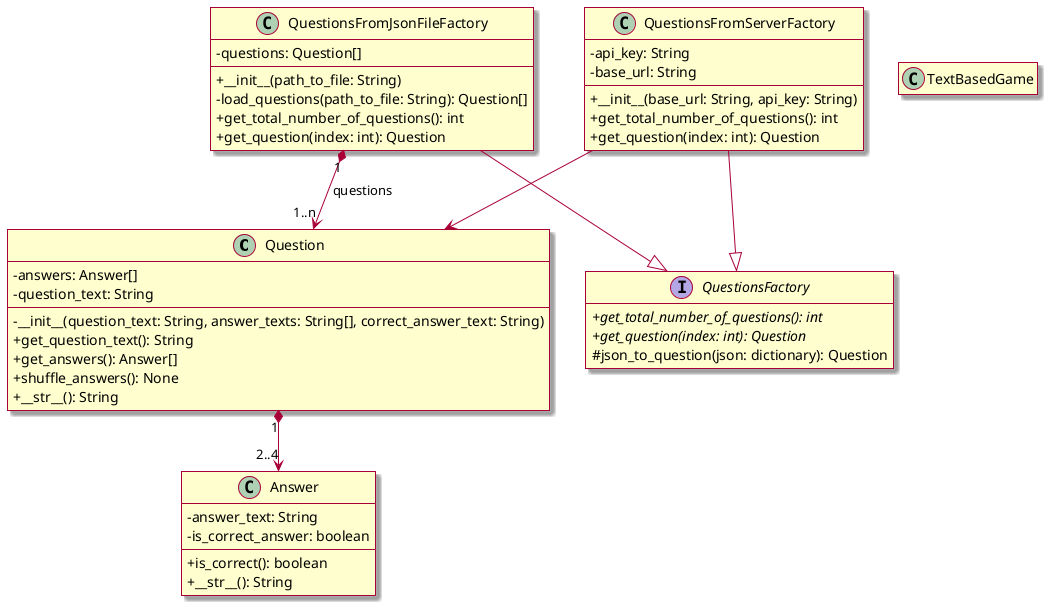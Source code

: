 @startuml
hide empty members
skin rose
skinparam classAttributeIconSize 0

class Question {
    - answers: Answer[]
    - question_text: String
    - __init__(question_text: String, answer_texts: String[], correct_answer_text: String)
    + get_question_text(): String
    + get_answers(): Answer[]
    + shuffle_answers(): None
    + __str__(): String
}

class Answer {
    - answer_text: String
    - is_correct_answer: boolean
    + is_correct(): boolean
    + __str__(): String
}

class QuestionsFromJsonFileFactory {
    - questions: Question[]
    + __init__(path_to_file: String)
    - load_questions(path_to_file: String): Question[]
    + get_total_number_of_questions(): int
    + get_question(index: int): Question
}

class QuestionsFromServerFactory {
    - api_key: String
    - base_url: String
    + __init__(base_url: String, api_key: String)
    + get_total_number_of_questions(): int
    + get_question(index: int): Question
}

interface QuestionsFactory {
    + {abstract} get_total_number_of_questions(): int
    + {abstract} get_question(index: int): Question
    # json_to_question(json: dictionary): Question
}

class TextBasedGame {
    
}

Question "1" *--> "2..4" Answer
QuestionsFromJsonFileFactory "1" *--> "1..n" Question: questions
QuestionsFromServerFactory --> Question
QuestionsFromServerFactory --|> QuestionsFactory
QuestionsFromJsonFileFactory --|> QuestionsFactory

@enduml